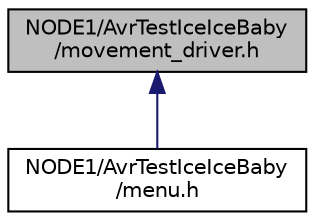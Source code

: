 digraph "NODE1/AvrTestIceIceBaby/movement_driver.h"
{
 // LATEX_PDF_SIZE
  edge [fontname="Helvetica",fontsize="10",labelfontname="Helvetica",labelfontsize="10"];
  node [fontname="Helvetica",fontsize="10",shape=record];
  Node1 [label="NODE1/AvrTestIceIceBaby\l/movement_driver.h",height=0.2,width=0.4,color="black", fillcolor="grey75", style="filled", fontcolor="black",tooltip="Functionality and hardware interface for the joystick and slider."];
  Node1 -> Node2 [dir="back",color="midnightblue",fontsize="10",style="solid",fontname="Helvetica"];
  Node2 [label="NODE1/AvrTestIceIceBaby\l/menu.h",height=0.2,width=0.4,color="black", fillcolor="white", style="filled",URL="$menu_8h.html",tooltip="Creates and navigates the game menu on the OLED display."];
}
